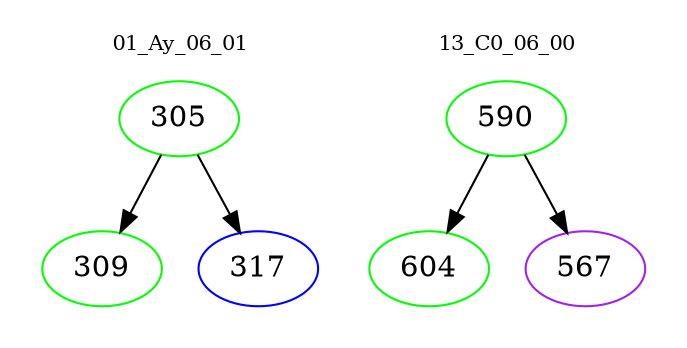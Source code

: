 digraph{
subgraph cluster_0 {
color = white
label = "01_Ay_06_01";
fontsize=10;
T0_305 [label="305", color="green"]
T0_305 -> T0_309 [color="black"]
T0_309 [label="309", color="green"]
T0_305 -> T0_317 [color="black"]
T0_317 [label="317", color="blue"]
}
subgraph cluster_1 {
color = white
label = "13_C0_06_00";
fontsize=10;
T1_590 [label="590", color="green"]
T1_590 -> T1_604 [color="black"]
T1_604 [label="604", color="green"]
T1_590 -> T1_567 [color="black"]
T1_567 [label="567", color="purple"]
}
}
